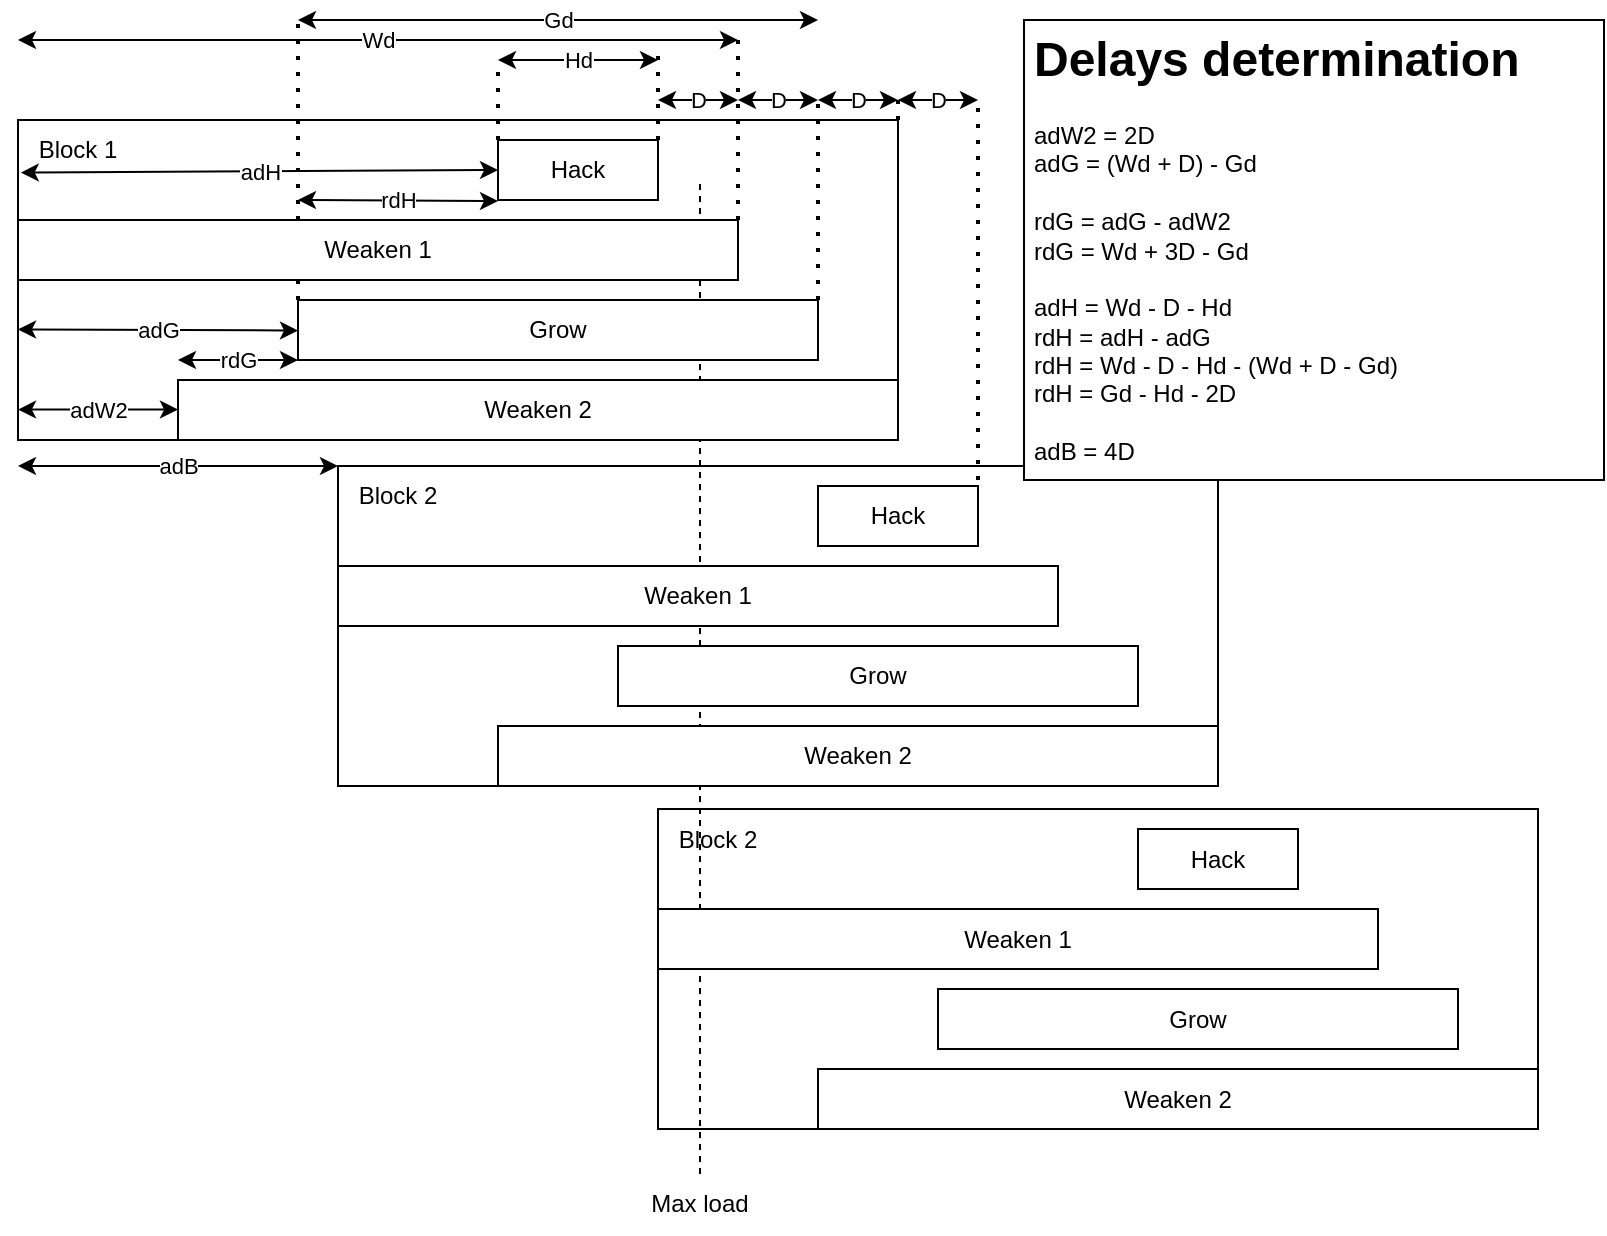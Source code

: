 <mxfile version="16.6.2" type="github">
  <diagram id="XPzBvlhXNitXUSsHra_W" name="Page-1">
    <mxGraphModel dx="1422" dy="922" grid="1" gridSize="10" guides="1" tooltips="1" connect="1" arrows="1" fold="1" page="1" pageScale="1" pageWidth="827" pageHeight="1169" math="0" shadow="0">
      <root>
        <mxCell id="0" />
        <mxCell id="1" parent="0" />
        <mxCell id="B20XpmFK_w4GdH0Ya8JV-6" value="" style="rounded=0;whiteSpace=wrap;html=1;align=left;" parent="1" vertex="1">
          <mxGeometry x="34" y="60" width="440" height="160" as="geometry" />
        </mxCell>
        <mxCell id="CAGOKIVSF-5m0oPKUCRD-2" value="" style="rounded=0;whiteSpace=wrap;html=1;align=left;" vertex="1" parent="1">
          <mxGeometry x="354" y="404.5" width="440" height="160" as="geometry" />
        </mxCell>
        <mxCell id="B20XpmFK_w4GdH0Ya8JV-7" value="" style="rounded=0;whiteSpace=wrap;html=1;align=left;" parent="1" vertex="1">
          <mxGeometry x="194" y="233" width="440" height="160" as="geometry" />
        </mxCell>
        <mxCell id="CAGOKIVSF-5m0oPKUCRD-8" value="" style="endArrow=none;dashed=1;html=1;rounded=0;fontColor=#FFFFFF;" edge="1" parent="1" source="CAGOKIVSF-5m0oPKUCRD-9">
          <mxGeometry width="50" height="50" relative="1" as="geometry">
            <mxPoint x="375" y="602" as="sourcePoint" />
            <mxPoint x="375" y="89" as="targetPoint" />
          </mxGeometry>
        </mxCell>
        <mxCell id="B20XpmFK_w4GdH0Ya8JV-1" value="Hack" style="rounded=0;whiteSpace=wrap;html=1;" parent="1" vertex="1">
          <mxGeometry x="274" y="70" width="80" height="30" as="geometry" />
        </mxCell>
        <mxCell id="B20XpmFK_w4GdH0Ya8JV-4" value="Weaken 2" style="rounded=0;whiteSpace=wrap;html=1;" parent="1" vertex="1">
          <mxGeometry x="114" y="190" width="360" height="30" as="geometry" />
        </mxCell>
        <mxCell id="B20XpmFK_w4GdH0Ya8JV-5" value="Grow" style="rounded=0;whiteSpace=wrap;html=1;" parent="1" vertex="1">
          <mxGeometry x="174" y="150" width="260" height="30" as="geometry" />
        </mxCell>
        <mxCell id="B20XpmFK_w4GdH0Ya8JV-8" value="Hack" style="rounded=0;whiteSpace=wrap;html=1;" parent="1" vertex="1">
          <mxGeometry x="434" y="243" width="80" height="30" as="geometry" />
        </mxCell>
        <mxCell id="B20XpmFK_w4GdH0Ya8JV-9" value="Weaken 1" style="rounded=0;whiteSpace=wrap;html=1;" parent="1" vertex="1">
          <mxGeometry x="194" y="283" width="360" height="30" as="geometry" />
        </mxCell>
        <mxCell id="B20XpmFK_w4GdH0Ya8JV-10" value="Weaken 2" style="rounded=0;whiteSpace=wrap;html=1;" parent="1" vertex="1">
          <mxGeometry x="274" y="363" width="360" height="30" as="geometry" />
        </mxCell>
        <mxCell id="B20XpmFK_w4GdH0Ya8JV-11" value="Grow" style="rounded=0;whiteSpace=wrap;html=1;" parent="1" vertex="1">
          <mxGeometry x="334" y="323" width="260" height="30" as="geometry" />
        </mxCell>
        <mxCell id="B20XpmFK_w4GdH0Ya8JV-12" value="adB" style="endArrow=classic;startArrow=classic;html=1;rounded=0;" parent="1" edge="1">
          <mxGeometry width="50" height="50" relative="1" as="geometry">
            <mxPoint x="34" y="233" as="sourcePoint" />
            <mxPoint x="194" y="233" as="targetPoint" />
          </mxGeometry>
        </mxCell>
        <mxCell id="B20XpmFK_w4GdH0Ya8JV-13" value="rdG" style="endArrow=classic;startArrow=classic;html=1;rounded=0;" parent="1" edge="1">
          <mxGeometry width="50" height="50" relative="1" as="geometry">
            <mxPoint x="114" y="180" as="sourcePoint" />
            <mxPoint x="174" y="180" as="targetPoint" />
          </mxGeometry>
        </mxCell>
        <mxCell id="B20XpmFK_w4GdH0Ya8JV-15" value="rdH" style="endArrow=classic;startArrow=classic;html=1;rounded=0;entryX=0;entryY=0.5;entryDx=0;entryDy=0;" parent="1" edge="1">
          <mxGeometry width="50" height="50" relative="1" as="geometry">
            <mxPoint x="174" y="100" as="sourcePoint" />
            <mxPoint x="274" y="100.5" as="targetPoint" />
          </mxGeometry>
        </mxCell>
        <mxCell id="B20XpmFK_w4GdH0Ya8JV-16" value="Block 1" style="text;html=1;strokeColor=none;fillColor=none;align=center;verticalAlign=middle;whiteSpace=wrap;rounded=0;" parent="1" vertex="1">
          <mxGeometry x="34" y="60" width="60" height="30" as="geometry" />
        </mxCell>
        <mxCell id="B20XpmFK_w4GdH0Ya8JV-17" value="Block 2" style="text;html=1;strokeColor=none;fillColor=none;align=center;verticalAlign=middle;whiteSpace=wrap;rounded=0;" parent="1" vertex="1">
          <mxGeometry x="194" y="233" width="60" height="30" as="geometry" />
        </mxCell>
        <mxCell id="B20XpmFK_w4GdH0Ya8JV-18" value="Hd" style="endArrow=classic;startArrow=classic;html=1;rounded=0;" parent="1" edge="1">
          <mxGeometry width="50" height="50" relative="1" as="geometry">
            <mxPoint x="274" y="30" as="sourcePoint" />
            <mxPoint x="354" y="30" as="targetPoint" />
          </mxGeometry>
        </mxCell>
        <mxCell id="B20XpmFK_w4GdH0Ya8JV-19" value="Wd" style="endArrow=classic;startArrow=classic;html=1;rounded=0;" parent="1" edge="1">
          <mxGeometry width="50" height="50" relative="1" as="geometry">
            <mxPoint x="34" y="20" as="sourcePoint" />
            <mxPoint x="394" y="20" as="targetPoint" />
          </mxGeometry>
        </mxCell>
        <mxCell id="B20XpmFK_w4GdH0Ya8JV-20" value="Gd" style="endArrow=classic;startArrow=classic;html=1;rounded=0;" parent="1" edge="1">
          <mxGeometry width="50" height="50" relative="1" as="geometry">
            <mxPoint x="174" y="10" as="sourcePoint" />
            <mxPoint x="434" y="10" as="targetPoint" />
          </mxGeometry>
        </mxCell>
        <mxCell id="B20XpmFK_w4GdH0Ya8JV-21" value="adH" style="endArrow=classic;startArrow=classic;html=1;rounded=0;entryX=0;entryY=0.5;entryDx=0;entryDy=0;exitX=0.023;exitY=0.877;exitDx=0;exitDy=0;exitPerimeter=0;" parent="1" source="B20XpmFK_w4GdH0Ya8JV-16" target="B20XpmFK_w4GdH0Ya8JV-1" edge="1">
          <mxGeometry width="50" height="50" relative="1" as="geometry">
            <mxPoint x="184" y="100" as="sourcePoint" />
            <mxPoint x="274" y="100.5" as="targetPoint" />
          </mxGeometry>
        </mxCell>
        <mxCell id="B20XpmFK_w4GdH0Ya8JV-22" value="adG" style="endArrow=classic;startArrow=classic;html=1;rounded=0;entryX=0;entryY=0.5;entryDx=0;entryDy=0;" parent="1" edge="1">
          <mxGeometry width="50" height="50" relative="1" as="geometry">
            <mxPoint x="34" y="164.75" as="sourcePoint" />
            <mxPoint x="174" y="165.25" as="targetPoint" />
          </mxGeometry>
        </mxCell>
        <mxCell id="B20XpmFK_w4GdH0Ya8JV-23" value="adW2" style="endArrow=classic;startArrow=classic;html=1;rounded=0;entryX=0;entryY=0;entryDx=0;entryDy=0;" parent="1" edge="1">
          <mxGeometry width="50" height="50" relative="1" as="geometry">
            <mxPoint x="34" y="204.79" as="sourcePoint" />
            <mxPoint x="114.0" y="204.79" as="targetPoint" />
          </mxGeometry>
        </mxCell>
        <mxCell id="B20XpmFK_w4GdH0Ya8JV-24" value="D" style="endArrow=classic;startArrow=classic;html=1;rounded=0;" parent="1" edge="1">
          <mxGeometry width="50" height="50" relative="1" as="geometry">
            <mxPoint x="354" y="50" as="sourcePoint" />
            <mxPoint x="394" y="50" as="targetPoint" />
          </mxGeometry>
        </mxCell>
        <mxCell id="B20XpmFK_w4GdH0Ya8JV-25" value="D" style="endArrow=classic;startArrow=classic;html=1;rounded=0;" parent="1" edge="1">
          <mxGeometry width="50" height="50" relative="1" as="geometry">
            <mxPoint x="394" y="50" as="sourcePoint" />
            <mxPoint x="434" y="50" as="targetPoint" />
          </mxGeometry>
        </mxCell>
        <mxCell id="B20XpmFK_w4GdH0Ya8JV-26" value="D" style="endArrow=classic;startArrow=classic;html=1;rounded=0;" parent="1" edge="1">
          <mxGeometry width="50" height="50" relative="1" as="geometry">
            <mxPoint x="434" y="50" as="sourcePoint" />
            <mxPoint x="474" y="50" as="targetPoint" />
          </mxGeometry>
        </mxCell>
        <mxCell id="B20XpmFK_w4GdH0Ya8JV-27" value="D" style="endArrow=classic;startArrow=classic;html=1;rounded=0;" parent="1" edge="1">
          <mxGeometry width="50" height="50" relative="1" as="geometry">
            <mxPoint x="474" y="50" as="sourcePoint" />
            <mxPoint x="514" y="50" as="targetPoint" />
          </mxGeometry>
        </mxCell>
        <mxCell id="B20XpmFK_w4GdH0Ya8JV-28" value="" style="endArrow=none;dashed=1;html=1;dashPattern=1 3;strokeWidth=2;rounded=0;" parent="1" edge="1">
          <mxGeometry width="50" height="50" relative="1" as="geometry">
            <mxPoint x="394" y="110" as="sourcePoint" />
            <mxPoint x="394" y="20" as="targetPoint" />
          </mxGeometry>
        </mxCell>
        <mxCell id="B20XpmFK_w4GdH0Ya8JV-29" value="" style="endArrow=none;dashed=1;html=1;dashPattern=1 3;strokeWidth=2;rounded=0;" parent="1" edge="1">
          <mxGeometry width="50" height="50" relative="1" as="geometry">
            <mxPoint x="354" y="70" as="sourcePoint" />
            <mxPoint x="354" y="25" as="targetPoint" />
          </mxGeometry>
        </mxCell>
        <mxCell id="B20XpmFK_w4GdH0Ya8JV-30" value="" style="endArrow=none;dashed=1;html=1;dashPattern=1 3;strokeWidth=2;rounded=0;" parent="1" edge="1">
          <mxGeometry width="50" height="50" relative="1" as="geometry">
            <mxPoint x="434" y="150" as="sourcePoint" />
            <mxPoint x="434" y="50" as="targetPoint" />
          </mxGeometry>
        </mxCell>
        <mxCell id="B20XpmFK_w4GdH0Ya8JV-31" value="" style="endArrow=none;dashed=1;html=1;dashPattern=1 3;strokeWidth=2;rounded=0;" parent="1" edge="1">
          <mxGeometry width="50" height="50" relative="1" as="geometry">
            <mxPoint x="474" y="60" as="sourcePoint" />
            <mxPoint x="474" y="50" as="targetPoint" />
          </mxGeometry>
        </mxCell>
        <mxCell id="B20XpmFK_w4GdH0Ya8JV-32" value="" style="endArrow=none;dashed=1;html=1;dashPattern=1 3;strokeWidth=2;rounded=0;" parent="1" edge="1">
          <mxGeometry width="50" height="50" relative="1" as="geometry">
            <mxPoint x="514" y="240" as="sourcePoint" />
            <mxPoint x="514" y="50" as="targetPoint" />
          </mxGeometry>
        </mxCell>
        <mxCell id="B20XpmFK_w4GdH0Ya8JV-33" value="" style="endArrow=none;dashed=1;html=1;dashPattern=1 3;strokeWidth=2;rounded=0;" parent="1" edge="1">
          <mxGeometry width="50" height="50" relative="1" as="geometry">
            <mxPoint x="274" y="70" as="sourcePoint" />
            <mxPoint x="274" y="30" as="targetPoint" />
          </mxGeometry>
        </mxCell>
        <mxCell id="B20XpmFK_w4GdH0Ya8JV-34" value="" style="endArrow=none;dashed=1;html=1;dashPattern=1 3;strokeWidth=2;rounded=0;" parent="1" edge="1">
          <mxGeometry width="50" height="50" relative="1" as="geometry">
            <mxPoint x="174" y="150" as="sourcePoint" />
            <mxPoint x="174" y="10" as="targetPoint" />
          </mxGeometry>
        </mxCell>
        <mxCell id="B20XpmFK_w4GdH0Ya8JV-3" value="Weaken 1" style="rounded=0;whiteSpace=wrap;html=1;" parent="1" vertex="1">
          <mxGeometry x="34" y="110" width="360" height="30" as="geometry" />
        </mxCell>
        <mxCell id="CAGOKIVSF-5m0oPKUCRD-1" value="&lt;h1&gt;Delays determination&lt;/h1&gt;&lt;div&gt;adW2 = 2D&lt;/div&gt;&lt;div&gt;adG = (Wd + D) - Gd&lt;/div&gt;&lt;div&gt;&lt;br&gt;&lt;/div&gt;&lt;div&gt;rdG = adG - adW2&lt;/div&gt;&lt;div&gt;rdG = Wd + 3D - Gd&lt;/div&gt;&lt;div&gt;&lt;br&gt;&lt;/div&gt;&lt;div&gt;adH = Wd - D - Hd&lt;/div&gt;&lt;div&gt;rdH = adH - adG&lt;/div&gt;&lt;div&gt;rdH = Wd - D - Hd - (Wd + D - Gd)&lt;/div&gt;&lt;div&gt;rdH = Gd - Hd - 2D&lt;/div&gt;&lt;div&gt;&lt;br&gt;&lt;/div&gt;&lt;div&gt;adB = 4D&lt;/div&gt;" style="text;html=1;spacing=5;spacingTop=-20;whiteSpace=wrap;overflow=hidden;rounded=0;shadow=0;fillColor=default;strokeColor=default;" vertex="1" parent="1">
          <mxGeometry x="537" y="10" width="290" height="230" as="geometry" />
        </mxCell>
        <mxCell id="CAGOKIVSF-5m0oPKUCRD-3" value="Hack" style="rounded=0;whiteSpace=wrap;html=1;" vertex="1" parent="1">
          <mxGeometry x="594" y="414.5" width="80" height="30" as="geometry" />
        </mxCell>
        <mxCell id="CAGOKIVSF-5m0oPKUCRD-4" value="Weaken 1" style="rounded=0;whiteSpace=wrap;html=1;" vertex="1" parent="1">
          <mxGeometry x="354" y="454.5" width="360" height="30" as="geometry" />
        </mxCell>
        <mxCell id="CAGOKIVSF-5m0oPKUCRD-5" value="Weaken 2" style="rounded=0;whiteSpace=wrap;html=1;" vertex="1" parent="1">
          <mxGeometry x="434" y="534.5" width="360" height="30" as="geometry" />
        </mxCell>
        <mxCell id="CAGOKIVSF-5m0oPKUCRD-6" value="Grow" style="rounded=0;whiteSpace=wrap;html=1;" vertex="1" parent="1">
          <mxGeometry x="494" y="494.5" width="260" height="30" as="geometry" />
        </mxCell>
        <mxCell id="CAGOKIVSF-5m0oPKUCRD-7" value="Block 2" style="text;html=1;strokeColor=none;fillColor=none;align=center;verticalAlign=middle;whiteSpace=wrap;rounded=0;" vertex="1" parent="1">
          <mxGeometry x="354" y="404.5" width="60" height="30" as="geometry" />
        </mxCell>
        <mxCell id="CAGOKIVSF-5m0oPKUCRD-9" value="Max load" style="text;html=1;strokeColor=none;fillColor=none;align=center;verticalAlign=middle;whiteSpace=wrap;rounded=0;shadow=0;fontColor=#000000;" vertex="1" parent="1">
          <mxGeometry x="345" y="587" width="60" height="30" as="geometry" />
        </mxCell>
      </root>
    </mxGraphModel>
  </diagram>
</mxfile>
